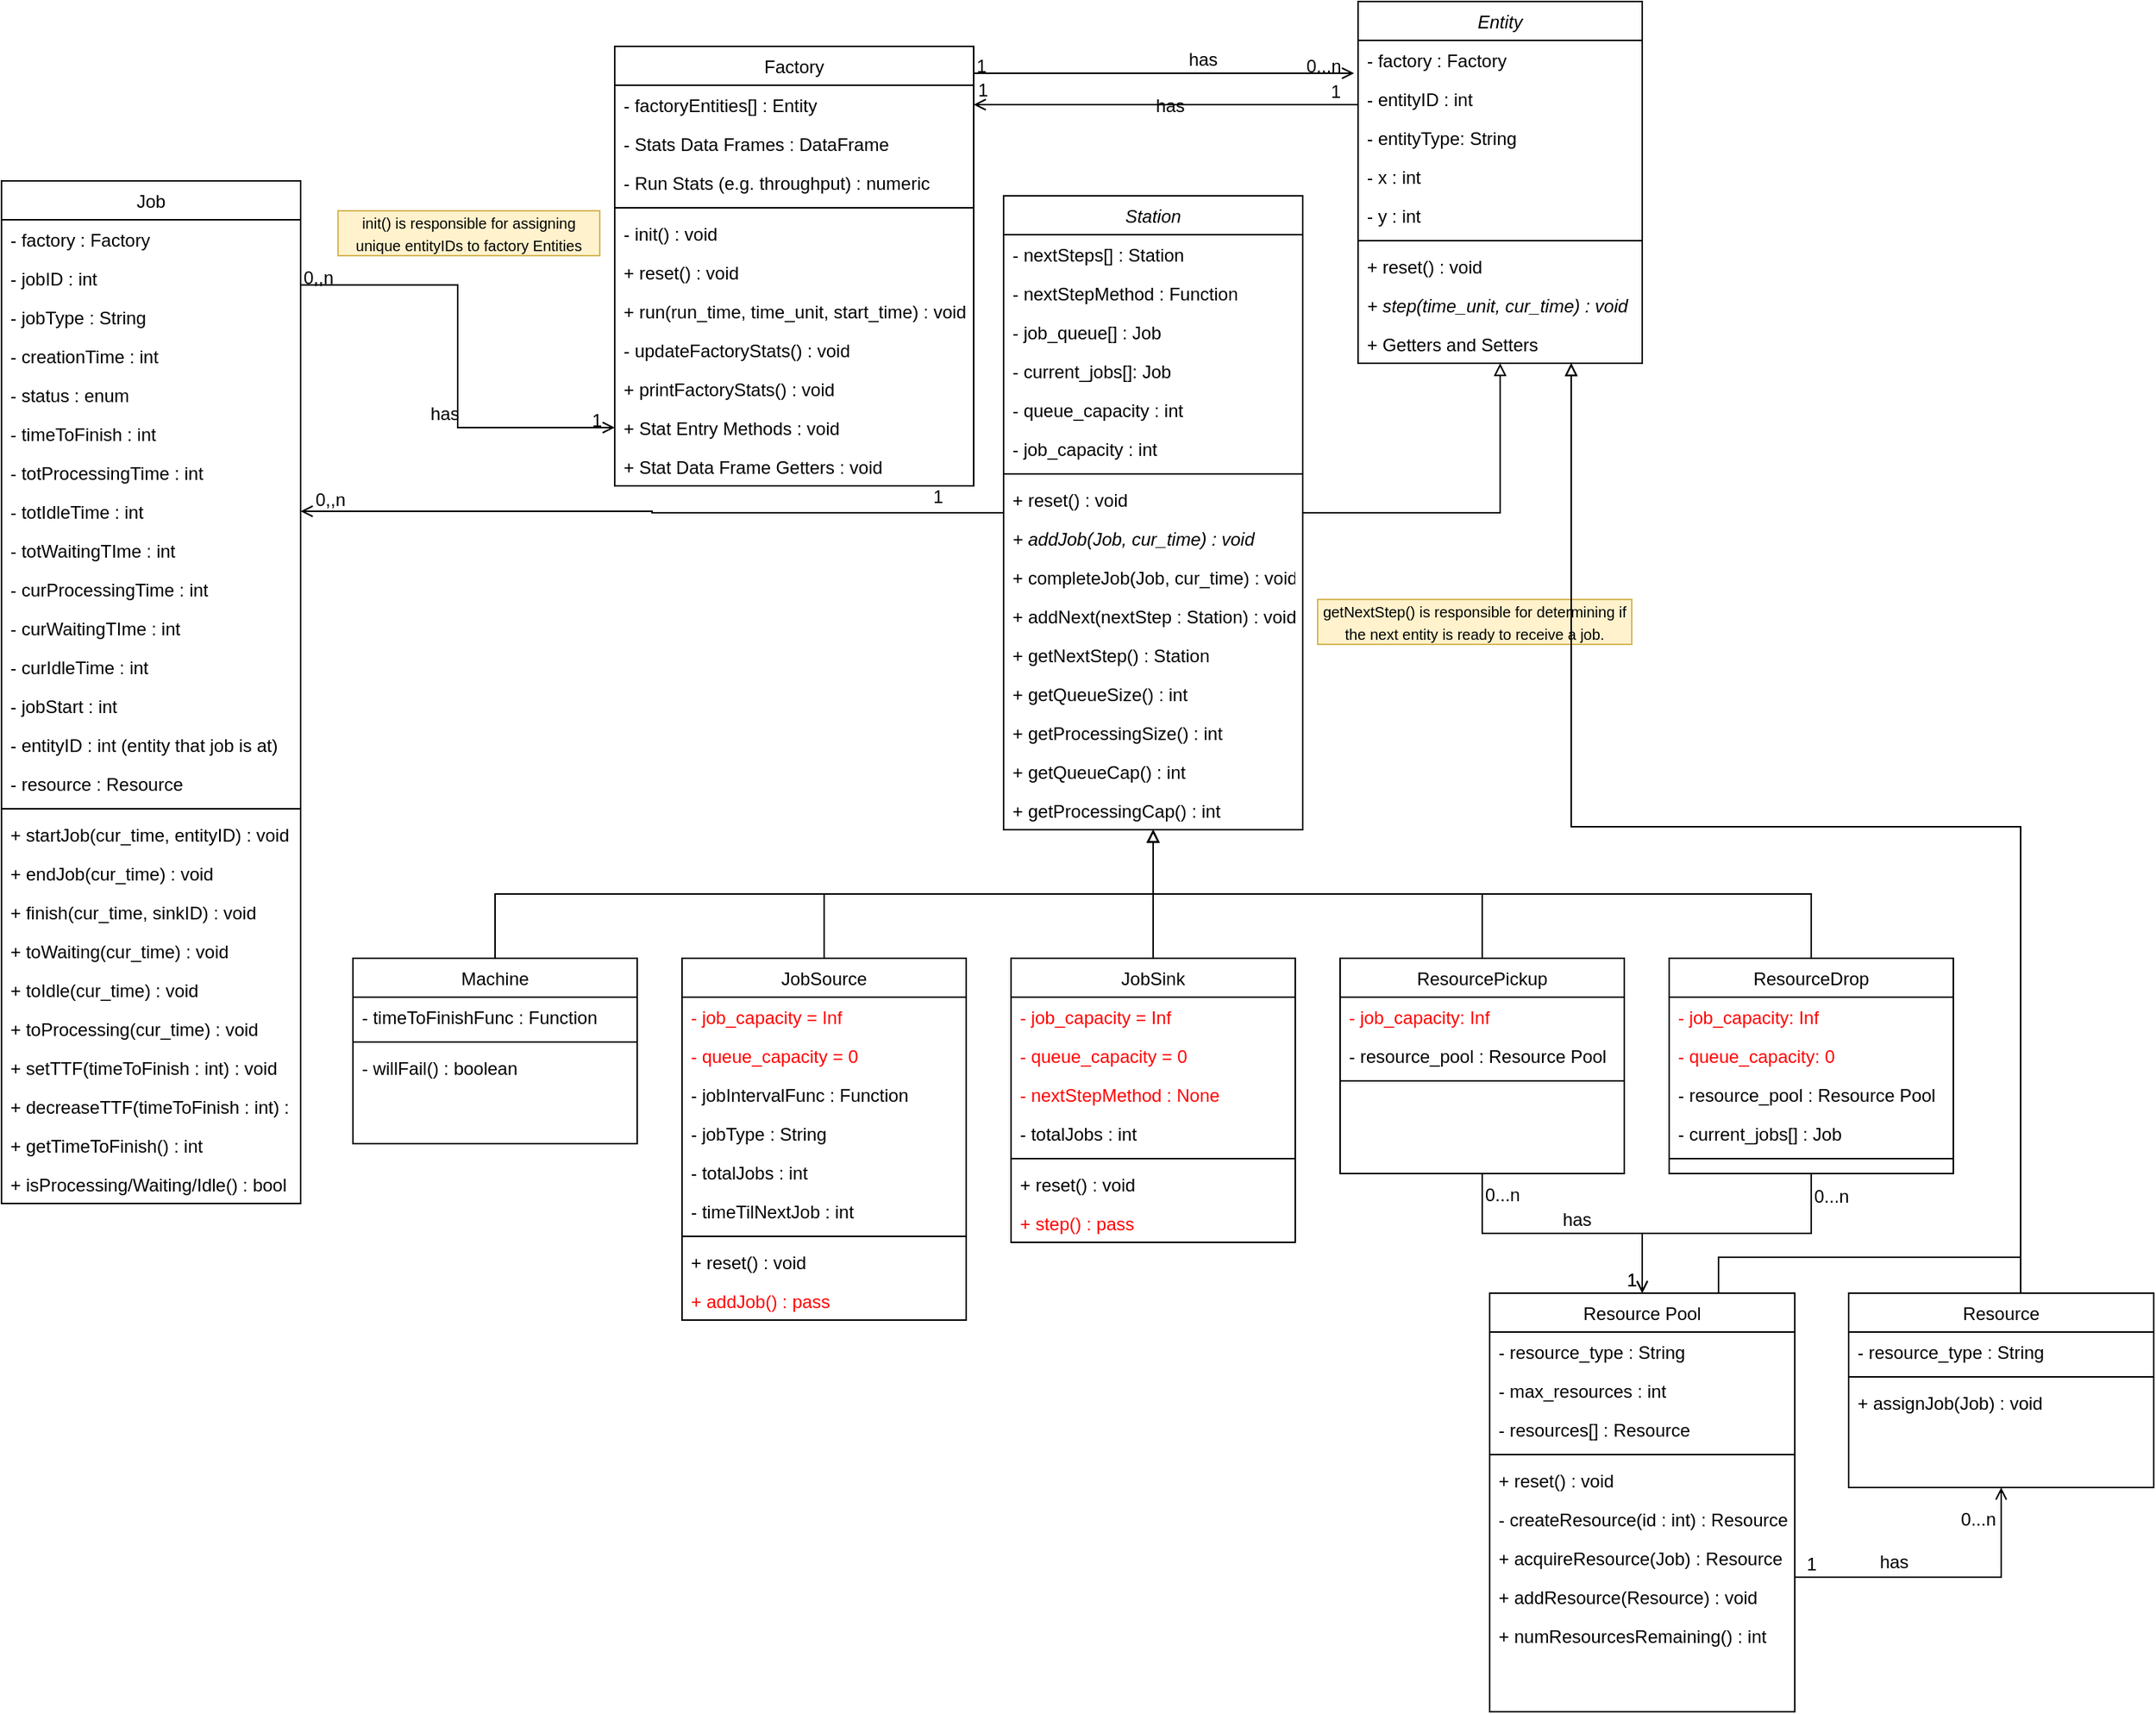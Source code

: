 <mxfile version="17.4.4" type="device"><diagram id="C5RBs43oDa-KdzZeNtuy" name="Page-1"><mxGraphModel dx="1940" dy="565" grid="1" gridSize="10" guides="1" tooltips="1" connect="1" arrows="1" fold="1" page="1" pageScale="1" pageWidth="827" pageHeight="1169" math="0" shadow="0"><root><mxCell id="WIyWlLk6GJQsqaUBKTNV-0"/><mxCell id="WIyWlLk6GJQsqaUBKTNV-1" parent="WIyWlLk6GJQsqaUBKTNV-0"/><mxCell id="4SXxS4mGhbBCJZcZs25o-0" value="Factory" style="swimlane;fontStyle=0;align=center;verticalAlign=top;childLayout=stackLayout;horizontal=1;startSize=26;horizontalStack=0;resizeParent=1;resizeLast=0;collapsible=1;marginBottom=0;rounded=0;shadow=0;strokeWidth=1;" parent="WIyWlLk6GJQsqaUBKTNV-1" vertex="1"><mxGeometry x="140" y="660" width="240" height="294" as="geometry"><mxRectangle x="230" y="140" width="160" height="26" as="alternateBounds"/></mxGeometry></mxCell><mxCell id="4SXxS4mGhbBCJZcZs25o-1" value="- factoryEntities[] : Entity" style="text;align=left;verticalAlign=top;spacingLeft=4;spacingRight=4;overflow=hidden;rotatable=0;points=[[0,0.5],[1,0.5]];portConstraint=eastwest;" parent="4SXxS4mGhbBCJZcZs25o-0" vertex="1"><mxGeometry y="26" width="240" height="26" as="geometry"/></mxCell><mxCell id="4SXxS4mGhbBCJZcZs25o-2" value="- Stats Data Frames : DataFrame" style="text;align=left;verticalAlign=top;spacingLeft=4;spacingRight=4;overflow=hidden;rotatable=0;points=[[0,0.5],[1,0.5]];portConstraint=eastwest;rounded=0;shadow=0;html=0;" parent="4SXxS4mGhbBCJZcZs25o-0" vertex="1"><mxGeometry y="52" width="240" height="26" as="geometry"/></mxCell><mxCell id="J-E7v8d2ZPOGHuLU6WcA-1" value="- Run Stats (e.g. throughput) : numeric" style="text;align=left;verticalAlign=top;spacingLeft=4;spacingRight=4;overflow=hidden;rotatable=0;points=[[0,0.5],[1,0.5]];portConstraint=eastwest;rounded=0;shadow=0;html=0;" vertex="1" parent="4SXxS4mGhbBCJZcZs25o-0"><mxGeometry y="78" width="240" height="26" as="geometry"/></mxCell><mxCell id="4SXxS4mGhbBCJZcZs25o-4" value="" style="line;html=1;strokeWidth=1;align=left;verticalAlign=middle;spacingTop=-1;spacingLeft=3;spacingRight=3;rotatable=0;labelPosition=right;points=[];portConstraint=eastwest;" parent="4SXxS4mGhbBCJZcZs25o-0" vertex="1"><mxGeometry y="104" width="240" height="8" as="geometry"/></mxCell><mxCell id="4SXxS4mGhbBCJZcZs25o-5" value="- init() : void" style="text;align=left;verticalAlign=top;spacingLeft=4;spacingRight=4;overflow=hidden;rotatable=0;points=[[0,0.5],[1,0.5]];portConstraint=eastwest;" parent="4SXxS4mGhbBCJZcZs25o-0" vertex="1"><mxGeometry y="112" width="240" height="26" as="geometry"/></mxCell><mxCell id="J-E7v8d2ZPOGHuLU6WcA-0" value="+ reset() : void" style="text;align=left;verticalAlign=top;spacingLeft=4;spacingRight=4;overflow=hidden;rotatable=0;points=[[0,0.5],[1,0.5]];portConstraint=eastwest;" vertex="1" parent="4SXxS4mGhbBCJZcZs25o-0"><mxGeometry y="138" width="240" height="26" as="geometry"/></mxCell><mxCell id="4SXxS4mGhbBCJZcZs25o-6" value="+ run(run_time, time_unit, start_time) : void" style="text;align=left;verticalAlign=top;spacingLeft=4;spacingRight=4;overflow=hidden;rotatable=0;points=[[0,0.5],[1,0.5]];portConstraint=eastwest;" parent="4SXxS4mGhbBCJZcZs25o-0" vertex="1"><mxGeometry y="164" width="240" height="26" as="geometry"/></mxCell><mxCell id="J-E7v8d2ZPOGHuLU6WcA-2" value="- updateFactoryStats() : void" style="text;align=left;verticalAlign=top;spacingLeft=4;spacingRight=4;overflow=hidden;rotatable=0;points=[[0,0.5],[1,0.5]];portConstraint=eastwest;" vertex="1" parent="4SXxS4mGhbBCJZcZs25o-0"><mxGeometry y="190" width="240" height="26" as="geometry"/></mxCell><mxCell id="J-E7v8d2ZPOGHuLU6WcA-3" value="+ printFactoryStats() : void" style="text;align=left;verticalAlign=top;spacingLeft=4;spacingRight=4;overflow=hidden;rotatable=0;points=[[0,0.5],[1,0.5]];portConstraint=eastwest;" vertex="1" parent="4SXxS4mGhbBCJZcZs25o-0"><mxGeometry y="216" width="240" height="26" as="geometry"/></mxCell><mxCell id="4SXxS4mGhbBCJZcZs25o-7" value="+ Stat Entry Methods : void" style="text;align=left;verticalAlign=top;spacingLeft=4;spacingRight=4;overflow=hidden;rotatable=0;points=[[0,0.5],[1,0.5]];portConstraint=eastwest;" parent="4SXxS4mGhbBCJZcZs25o-0" vertex="1"><mxGeometry y="242" width="240" height="26" as="geometry"/></mxCell><mxCell id="J-E7v8d2ZPOGHuLU6WcA-4" value="+ Stat Data Frame Getters : void" style="text;align=left;verticalAlign=top;spacingLeft=4;spacingRight=4;overflow=hidden;rotatable=0;points=[[0,0.5],[1,0.5]];portConstraint=eastwest;" vertex="1" parent="4SXxS4mGhbBCJZcZs25o-0"><mxGeometry y="268" width="240" height="26" as="geometry"/></mxCell><mxCell id="4SXxS4mGhbBCJZcZs25o-8" value="" style="endArrow=open;shadow=0;strokeWidth=1;rounded=0;endFill=1;edgeStyle=elbowEdgeStyle;elbow=vertical;entryX=-0.014;entryY=0.846;entryDx=0;entryDy=0;entryPerimeter=0;" parent="WIyWlLk6GJQsqaUBKTNV-1" target="4SXxS4mGhbBCJZcZs25o-13" edge="1"><mxGeometry x="0.5" y="41" relative="1" as="geometry"><mxPoint x="380" y="678" as="sourcePoint"/><mxPoint x="497" y="680" as="targetPoint"/><mxPoint x="-40" y="32" as="offset"/></mxGeometry></mxCell><mxCell id="4SXxS4mGhbBCJZcZs25o-9" value="1" style="resizable=0;align=left;verticalAlign=bottom;labelBackgroundColor=none;fontSize=12;" parent="4SXxS4mGhbBCJZcZs25o-8" connectable="0" vertex="1"><mxGeometry x="-1" relative="1" as="geometry"><mxPoint y="4" as="offset"/></mxGeometry></mxCell><mxCell id="4SXxS4mGhbBCJZcZs25o-10" value="0...n" style="resizable=0;align=right;verticalAlign=bottom;labelBackgroundColor=none;fontSize=12;" parent="4SXxS4mGhbBCJZcZs25o-8" connectable="0" vertex="1"><mxGeometry x="1" relative="1" as="geometry"><mxPoint x="-7" y="4" as="offset"/></mxGeometry></mxCell><mxCell id="4SXxS4mGhbBCJZcZs25o-11" value="has" style="text;html=1;resizable=0;points=[];;align=center;verticalAlign=middle;labelBackgroundColor=none;rounded=0;shadow=0;strokeWidth=1;fontSize=12;" parent="4SXxS4mGhbBCJZcZs25o-8" vertex="1" connectable="0"><mxGeometry x="0.5" y="49" relative="1" as="geometry"><mxPoint x="-38" y="40" as="offset"/></mxGeometry></mxCell><mxCell id="29fGTIhstFKagrgOFl8M-33" style="edgeStyle=orthogonalEdgeStyle;rounded=0;orthogonalLoop=1;jettySize=auto;html=1;entryX=1;entryY=0.5;entryDx=0;entryDy=0;endArrow=open;endFill=0;" parent="WIyWlLk6GJQsqaUBKTNV-1" source="4SXxS4mGhbBCJZcZs25o-12" target="4SXxS4mGhbBCJZcZs25o-1" edge="1"><mxGeometry relative="1" as="geometry"><Array as="points"><mxPoint x="570" y="699"/><mxPoint x="570" y="699"/></Array></mxGeometry></mxCell><mxCell id="4SXxS4mGhbBCJZcZs25o-12" value="Entity" style="swimlane;fontStyle=2;align=center;verticalAlign=top;childLayout=stackLayout;horizontal=1;startSize=26;horizontalStack=0;resizeParent=1;resizeLast=0;collapsible=1;marginBottom=0;rounded=0;shadow=0;strokeWidth=1;" parent="WIyWlLk6GJQsqaUBKTNV-1" vertex="1"><mxGeometry x="637" y="630" width="190" height="242" as="geometry"><mxRectangle x="550" y="140" width="160" height="26" as="alternateBounds"/></mxGeometry></mxCell><mxCell id="4SXxS4mGhbBCJZcZs25o-13" value="- factory : Factory" style="text;align=left;verticalAlign=top;spacingLeft=4;spacingRight=4;overflow=hidden;rotatable=0;points=[[0,0.5],[1,0.5]];portConstraint=eastwest;" parent="4SXxS4mGhbBCJZcZs25o-12" vertex="1"><mxGeometry y="26" width="190" height="26" as="geometry"/></mxCell><mxCell id="4SXxS4mGhbBCJZcZs25o-14" value="- entityID : int" style="text;align=left;verticalAlign=top;spacingLeft=4;spacingRight=4;overflow=hidden;rotatable=0;points=[[0,0.5],[1,0.5]];portConstraint=eastwest;rounded=0;shadow=0;html=0;" parent="4SXxS4mGhbBCJZcZs25o-12" vertex="1"><mxGeometry y="52" width="190" height="26" as="geometry"/></mxCell><mxCell id="4SXxS4mGhbBCJZcZs25o-15" value="- entityType: String" style="text;align=left;verticalAlign=top;spacingLeft=4;spacingRight=4;overflow=hidden;rotatable=0;points=[[0,0.5],[1,0.5]];portConstraint=eastwest;rounded=0;shadow=0;html=0;" parent="4SXxS4mGhbBCJZcZs25o-12" vertex="1"><mxGeometry y="78" width="190" height="26" as="geometry"/></mxCell><mxCell id="4SXxS4mGhbBCJZcZs25o-16" value="- x : int  " style="text;align=left;verticalAlign=top;spacingLeft=4;spacingRight=4;overflow=hidden;rotatable=0;points=[[0,0.5],[1,0.5]];portConstraint=eastwest;rounded=0;shadow=0;html=0;" parent="4SXxS4mGhbBCJZcZs25o-12" vertex="1"><mxGeometry y="104" width="190" height="26" as="geometry"/></mxCell><mxCell id="4SXxS4mGhbBCJZcZs25o-17" value="- y : int" style="text;align=left;verticalAlign=top;spacingLeft=4;spacingRight=4;overflow=hidden;rotatable=0;points=[[0,0.5],[1,0.5]];portConstraint=eastwest;rounded=0;shadow=0;html=0;" parent="4SXxS4mGhbBCJZcZs25o-12" vertex="1"><mxGeometry y="130" width="190" height="26" as="geometry"/></mxCell><mxCell id="4SXxS4mGhbBCJZcZs25o-18" value="" style="line;html=1;strokeWidth=1;align=left;verticalAlign=middle;spacingTop=-1;spacingLeft=3;spacingRight=3;rotatable=0;labelPosition=right;points=[];portConstraint=eastwest;" parent="4SXxS4mGhbBCJZcZs25o-12" vertex="1"><mxGeometry y="156" width="190" height="8" as="geometry"/></mxCell><mxCell id="J-E7v8d2ZPOGHuLU6WcA-6" value="+ reset() : void" style="text;align=left;verticalAlign=top;spacingLeft=4;spacingRight=4;overflow=hidden;rotatable=0;points=[[0,0.5],[1,0.5]];portConstraint=eastwest;" vertex="1" parent="4SXxS4mGhbBCJZcZs25o-12"><mxGeometry y="164" width="190" height="26" as="geometry"/></mxCell><mxCell id="4SXxS4mGhbBCJZcZs25o-19" value="+ step(time_unit, cur_time) : void" style="text;align=left;verticalAlign=top;spacingLeft=4;spacingRight=4;overflow=hidden;rotatable=0;points=[[0,0.5],[1,0.5]];portConstraint=eastwest;fontStyle=2" parent="4SXxS4mGhbBCJZcZs25o-12" vertex="1"><mxGeometry y="190" width="190" height="26" as="geometry"/></mxCell><mxCell id="4SXxS4mGhbBCJZcZs25o-26" value="+ Getters and Setters" style="text;align=left;verticalAlign=top;spacingLeft=4;spacingRight=4;overflow=hidden;rotatable=0;points=[[0,0.5],[1,0.5]];portConstraint=eastwest;rounded=0;shadow=0;html=0;" parent="4SXxS4mGhbBCJZcZs25o-12" vertex="1"><mxGeometry y="216" width="190" height="26" as="geometry"/></mxCell><mxCell id="29fGTIhstFKagrgOFl8M-39" style="edgeStyle=orthogonalEdgeStyle;rounded=0;orthogonalLoop=1;jettySize=auto;html=1;exitX=0.5;exitY=0;exitDx=0;exitDy=0;entryX=0.5;entryY=1;entryDx=0;entryDy=0;endArrow=block;endFill=0;" parent="WIyWlLk6GJQsqaUBKTNV-1" source="4SXxS4mGhbBCJZcZs25o-27" target="29fGTIhstFKagrgOFl8M-0" edge="1"><mxGeometry relative="1" as="geometry"/></mxCell><mxCell id="4SXxS4mGhbBCJZcZs25o-27" value="Machine" style="swimlane;fontStyle=0;align=center;verticalAlign=top;childLayout=stackLayout;horizontal=1;startSize=26;horizontalStack=0;resizeParent=1;resizeLast=0;collapsible=1;marginBottom=0;rounded=0;shadow=0;strokeWidth=1;" parent="WIyWlLk6GJQsqaUBKTNV-1" vertex="1"><mxGeometry x="-35" y="1270" width="190" height="124" as="geometry"><mxRectangle x="550" y="140" width="160" height="26" as="alternateBounds"/></mxGeometry></mxCell><mxCell id="4SXxS4mGhbBCJZcZs25o-28" value="- timeToFinishFunc : Function" style="text;align=left;verticalAlign=top;spacingLeft=4;spacingRight=4;overflow=hidden;rotatable=0;points=[[0,0.5],[1,0.5]];portConstraint=eastwest;" parent="4SXxS4mGhbBCJZcZs25o-27" vertex="1"><mxGeometry y="26" width="190" height="26" as="geometry"/></mxCell><mxCell id="4SXxS4mGhbBCJZcZs25o-35" value="" style="line;html=1;strokeWidth=1;align=left;verticalAlign=middle;spacingTop=-1;spacingLeft=3;spacingRight=3;rotatable=0;labelPosition=right;points=[];portConstraint=eastwest;" parent="4SXxS4mGhbBCJZcZs25o-27" vertex="1"><mxGeometry y="52" width="190" height="8" as="geometry"/></mxCell><mxCell id="4SXxS4mGhbBCJZcZs25o-38" value="- willFail() : boolean" style="text;align=left;verticalAlign=top;spacingLeft=4;spacingRight=4;overflow=hidden;rotatable=0;points=[[0,0.5],[1,0.5]];portConstraint=eastwest;rounded=0;shadow=0;html=0;" parent="4SXxS4mGhbBCJZcZs25o-27" vertex="1"><mxGeometry y="60" width="190" height="26" as="geometry"/></mxCell><mxCell id="29fGTIhstFKagrgOFl8M-42" style="edgeStyle=orthogonalEdgeStyle;rounded=0;orthogonalLoop=1;jettySize=auto;html=1;exitX=0.5;exitY=0;exitDx=0;exitDy=0;entryX=0.5;entryY=1;entryDx=0;entryDy=0;endArrow=block;endFill=0;" parent="WIyWlLk6GJQsqaUBKTNV-1" source="4SXxS4mGhbBCJZcZs25o-42" target="29fGTIhstFKagrgOFl8M-0" edge="1"><mxGeometry relative="1" as="geometry"/></mxCell><mxCell id="4SXxS4mGhbBCJZcZs25o-42" value="JobSink" style="swimlane;fontStyle=0;align=center;verticalAlign=top;childLayout=stackLayout;horizontal=1;startSize=26;horizontalStack=0;resizeParent=1;resizeLast=0;collapsible=1;marginBottom=0;rounded=0;shadow=0;strokeWidth=1;" parent="WIyWlLk6GJQsqaUBKTNV-1" vertex="1"><mxGeometry x="405" y="1270" width="190" height="190" as="geometry"><mxRectangle x="550" y="140" width="160" height="26" as="alternateBounds"/></mxGeometry></mxCell><mxCell id="4SXxS4mGhbBCJZcZs25o-43" value="- job_capacity = Inf" style="text;align=left;verticalAlign=top;spacingLeft=4;spacingRight=4;overflow=hidden;rotatable=0;points=[[0,0.5],[1,0.5]];portConstraint=eastwest;fontColor=#FF0000;" parent="4SXxS4mGhbBCJZcZs25o-42" vertex="1"><mxGeometry y="26" width="190" height="26" as="geometry"/></mxCell><mxCell id="29fGTIhstFKagrgOFl8M-16" value="- queue_capacity = 0" style="text;align=left;verticalAlign=top;spacingLeft=4;spacingRight=4;overflow=hidden;rotatable=0;points=[[0,0.5],[1,0.5]];portConstraint=eastwest;fontColor=#FF0000;" parent="4SXxS4mGhbBCJZcZs25o-42" vertex="1"><mxGeometry y="52" width="190" height="26" as="geometry"/></mxCell><mxCell id="4SXxS4mGhbBCJZcZs25o-44" value="- nextStepMethod : None" style="text;align=left;verticalAlign=top;spacingLeft=4;spacingRight=4;overflow=hidden;rotatable=0;points=[[0,0.5],[1,0.5]];portConstraint=eastwest;rounded=0;shadow=0;html=0;fontColor=#FF0000;" parent="4SXxS4mGhbBCJZcZs25o-42" vertex="1"><mxGeometry y="78" width="190" height="26" as="geometry"/></mxCell><mxCell id="4SXxS4mGhbBCJZcZs25o-45" value="- totalJobs : int" style="text;align=left;verticalAlign=top;spacingLeft=4;spacingRight=4;overflow=hidden;rotatable=0;points=[[0,0.5],[1,0.5]];portConstraint=eastwest;rounded=0;shadow=0;html=0;" parent="4SXxS4mGhbBCJZcZs25o-42" vertex="1"><mxGeometry y="104" width="190" height="26" as="geometry"/></mxCell><mxCell id="4SXxS4mGhbBCJZcZs25o-48" value="" style="line;html=1;strokeWidth=1;align=left;verticalAlign=middle;spacingTop=-1;spacingLeft=3;spacingRight=3;rotatable=0;labelPosition=right;points=[];portConstraint=eastwest;" parent="4SXxS4mGhbBCJZcZs25o-42" vertex="1"><mxGeometry y="130" width="190" height="8" as="geometry"/></mxCell><mxCell id="J-E7v8d2ZPOGHuLU6WcA-8" value="+ reset() : void" style="text;align=left;verticalAlign=top;spacingLeft=4;spacingRight=4;overflow=hidden;rotatable=0;points=[[0,0.5],[1,0.5]];portConstraint=eastwest;" vertex="1" parent="4SXxS4mGhbBCJZcZs25o-42"><mxGeometry y="138" width="190" height="26" as="geometry"/></mxCell><mxCell id="29fGTIhstFKagrgOFl8M-20" value="+ step() : pass" style="text;align=left;verticalAlign=top;spacingLeft=4;spacingRight=4;overflow=hidden;rotatable=0;points=[[0,0.5],[1,0.5]];portConstraint=eastwest;fontColor=#FF0000;" parent="4SXxS4mGhbBCJZcZs25o-42" vertex="1"><mxGeometry y="164" width="190" height="26" as="geometry"/></mxCell><mxCell id="29fGTIhstFKagrgOFl8M-40" style="edgeStyle=orthogonalEdgeStyle;rounded=0;orthogonalLoop=1;jettySize=auto;html=1;exitX=0.5;exitY=0;exitDx=0;exitDy=0;entryX=0.5;entryY=1;entryDx=0;entryDy=0;endArrow=block;endFill=0;" parent="WIyWlLk6GJQsqaUBKTNV-1" source="4SXxS4mGhbBCJZcZs25o-59" target="29fGTIhstFKagrgOFl8M-0" edge="1"><mxGeometry relative="1" as="geometry"/></mxCell><mxCell id="4SXxS4mGhbBCJZcZs25o-59" value="JobSource" style="swimlane;fontStyle=0;align=center;verticalAlign=top;childLayout=stackLayout;horizontal=1;startSize=26;horizontalStack=0;resizeParent=1;resizeLast=0;collapsible=1;marginBottom=0;rounded=0;shadow=0;strokeWidth=1;" parent="WIyWlLk6GJQsqaUBKTNV-1" vertex="1"><mxGeometry x="185" y="1270" width="190" height="242" as="geometry"><mxRectangle x="550" y="140" width="160" height="26" as="alternateBounds"/></mxGeometry></mxCell><mxCell id="29fGTIhstFKagrgOFl8M-17" value="- job_capacity = Inf" style="text;align=left;verticalAlign=top;spacingLeft=4;spacingRight=4;overflow=hidden;rotatable=0;points=[[0,0.5],[1,0.5]];portConstraint=eastwest;fontColor=#FF0000;" parent="4SXxS4mGhbBCJZcZs25o-59" vertex="1"><mxGeometry y="26" width="190" height="26" as="geometry"/></mxCell><mxCell id="29fGTIhstFKagrgOFl8M-18" value="- queue_capacity = 0" style="text;align=left;verticalAlign=top;spacingLeft=4;spacingRight=4;overflow=hidden;rotatable=0;points=[[0,0.5],[1,0.5]];portConstraint=eastwest;fontColor=#FF0000;" parent="4SXxS4mGhbBCJZcZs25o-59" vertex="1"><mxGeometry y="52" width="190" height="26" as="geometry"/></mxCell><mxCell id="4SXxS4mGhbBCJZcZs25o-62" value="- jobIntervalFunc : Function" style="text;align=left;verticalAlign=top;spacingLeft=4;spacingRight=4;overflow=hidden;rotatable=0;points=[[0,0.5],[1,0.5]];portConstraint=eastwest;rounded=0;shadow=0;html=0;" parent="4SXxS4mGhbBCJZcZs25o-59" vertex="1"><mxGeometry y="78" width="190" height="26" as="geometry"/></mxCell><mxCell id="4SXxS4mGhbBCJZcZs25o-63" value="- jobType : String" style="text;align=left;verticalAlign=top;spacingLeft=4;spacingRight=4;overflow=hidden;rotatable=0;points=[[0,0.5],[1,0.5]];portConstraint=eastwest;rounded=0;shadow=0;html=0;" parent="4SXxS4mGhbBCJZcZs25o-59" vertex="1"><mxGeometry y="104" width="190" height="26" as="geometry"/></mxCell><mxCell id="4SXxS4mGhbBCJZcZs25o-64" value="- totalJobs : int" style="text;align=left;verticalAlign=top;spacingLeft=4;spacingRight=4;overflow=hidden;rotatable=0;points=[[0,0.5],[1,0.5]];portConstraint=eastwest;rounded=0;shadow=0;html=0;" parent="4SXxS4mGhbBCJZcZs25o-59" vertex="1"><mxGeometry y="130" width="190" height="26" as="geometry"/></mxCell><mxCell id="4SXxS4mGhbBCJZcZs25o-68" value="- timeTilNextJob : int" style="text;align=left;verticalAlign=top;spacingLeft=4;spacingRight=4;overflow=hidden;rotatable=0;points=[[0,0.5],[1,0.5]];portConstraint=eastwest;rounded=0;shadow=0;html=0;" parent="4SXxS4mGhbBCJZcZs25o-59" vertex="1"><mxGeometry y="156" width="190" height="26" as="geometry"/></mxCell><mxCell id="4SXxS4mGhbBCJZcZs25o-65" value="" style="line;html=1;strokeWidth=1;align=left;verticalAlign=middle;spacingTop=-1;spacingLeft=3;spacingRight=3;rotatable=0;labelPosition=right;points=[];portConstraint=eastwest;" parent="4SXxS4mGhbBCJZcZs25o-59" vertex="1"><mxGeometry y="182" width="190" height="8" as="geometry"/></mxCell><mxCell id="J-E7v8d2ZPOGHuLU6WcA-7" value="+ reset() : void" style="text;align=left;verticalAlign=top;spacingLeft=4;spacingRight=4;overflow=hidden;rotatable=0;points=[[0,0.5],[1,0.5]];portConstraint=eastwest;" vertex="1" parent="4SXxS4mGhbBCJZcZs25o-59"><mxGeometry y="190" width="190" height="26" as="geometry"/></mxCell><mxCell id="29fGTIhstFKagrgOFl8M-19" value="+ addJob() : pass" style="text;align=left;verticalAlign=top;spacingLeft=4;spacingRight=4;overflow=hidden;rotatable=0;points=[[0,0.5],[1,0.5]];portConstraint=eastwest;fontColor=#FF0000;" parent="4SXxS4mGhbBCJZcZs25o-59" vertex="1"><mxGeometry y="216" width="190" height="26" as="geometry"/></mxCell><mxCell id="29fGTIhstFKagrgOFl8M-43" style="edgeStyle=orthogonalEdgeStyle;rounded=0;orthogonalLoop=1;jettySize=auto;html=1;exitX=0.5;exitY=0;exitDx=0;exitDy=0;entryX=0.5;entryY=1;entryDx=0;entryDy=0;endArrow=block;endFill=0;" parent="WIyWlLk6GJQsqaUBKTNV-1" source="4SXxS4mGhbBCJZcZs25o-74" target="29fGTIhstFKagrgOFl8M-0" edge="1"><mxGeometry relative="1" as="geometry"/></mxCell><mxCell id="4SXxS4mGhbBCJZcZs25o-74" value="ResourcePickup" style="swimlane;fontStyle=0;align=center;verticalAlign=top;childLayout=stackLayout;horizontal=1;startSize=26;horizontalStack=0;resizeParent=1;resizeLast=0;collapsible=1;marginBottom=0;rounded=0;shadow=0;strokeWidth=1;" parent="WIyWlLk6GJQsqaUBKTNV-1" vertex="1"><mxGeometry x="625" y="1270" width="190" height="144" as="geometry"><mxRectangle x="550" y="140" width="160" height="26" as="alternateBounds"/></mxGeometry></mxCell><mxCell id="4SXxS4mGhbBCJZcZs25o-76" value="- job_capacity: Inf" style="text;align=left;verticalAlign=top;spacingLeft=4;spacingRight=4;overflow=hidden;rotatable=0;points=[[0,0.5],[1,0.5]];portConstraint=eastwest;rounded=0;shadow=0;html=0;fontColor=#FF0000;" parent="4SXxS4mGhbBCJZcZs25o-74" vertex="1"><mxGeometry y="26" width="190" height="26" as="geometry"/></mxCell><mxCell id="4SXxS4mGhbBCJZcZs25o-75" value="- resource_pool : Resource Pool" style="text;align=left;verticalAlign=top;spacingLeft=4;spacingRight=4;overflow=hidden;rotatable=0;points=[[0,0.5],[1,0.5]];portConstraint=eastwest;rounded=0;shadow=0;html=0;" parent="4SXxS4mGhbBCJZcZs25o-74" vertex="1"><mxGeometry y="52" width="190" height="26" as="geometry"/></mxCell><mxCell id="4SXxS4mGhbBCJZcZs25o-80" value="" style="line;html=1;strokeWidth=1;align=left;verticalAlign=middle;spacingTop=-1;spacingLeft=3;spacingRight=3;rotatable=0;labelPosition=right;points=[];portConstraint=eastwest;" parent="4SXxS4mGhbBCJZcZs25o-74" vertex="1"><mxGeometry y="78" width="190" height="8" as="geometry"/></mxCell><mxCell id="4SXxS4mGhbBCJZcZs25o-85" value="&lt;font style=&quot;font-size: 10px&quot;&gt;getNextStep() is responsible for determining if the next entity is ready to receive a job.&lt;/font&gt;" style="rounded=0;whiteSpace=wrap;html=1;fillColor=#fff2cc;strokeColor=#d6b656;" parent="WIyWlLk6GJQsqaUBKTNV-1" vertex="1"><mxGeometry x="610" y="1030" width="210" height="30" as="geometry"/></mxCell><mxCell id="29fGTIhstFKagrgOFl8M-44" style="edgeStyle=orthogonalEdgeStyle;rounded=0;orthogonalLoop=1;jettySize=auto;html=1;exitX=0.5;exitY=0;exitDx=0;exitDy=0;entryX=0.5;entryY=1;entryDx=0;entryDy=0;endArrow=block;endFill=0;" parent="WIyWlLk6GJQsqaUBKTNV-1" source="4SXxS4mGhbBCJZcZs25o-90" target="29fGTIhstFKagrgOFl8M-0" edge="1"><mxGeometry relative="1" as="geometry"/></mxCell><mxCell id="4SXxS4mGhbBCJZcZs25o-90" value="ResourceDrop" style="swimlane;fontStyle=0;align=center;verticalAlign=top;childLayout=stackLayout;horizontal=1;startSize=26;horizontalStack=0;resizeParent=1;resizeLast=0;collapsible=1;marginBottom=0;rounded=0;shadow=0;strokeWidth=1;" parent="WIyWlLk6GJQsqaUBKTNV-1" vertex="1"><mxGeometry x="845" y="1270" width="190" height="144" as="geometry"><mxRectangle x="550" y="140" width="160" height="26" as="alternateBounds"/></mxGeometry></mxCell><mxCell id="29fGTIhstFKagrgOFl8M-23" value="- job_capacity: Inf" style="text;align=left;verticalAlign=top;spacingLeft=4;spacingRight=4;overflow=hidden;rotatable=0;points=[[0,0.5],[1,0.5]];portConstraint=eastwest;rounded=0;shadow=0;html=0;fontColor=#FF0000;" parent="4SXxS4mGhbBCJZcZs25o-90" vertex="1"><mxGeometry y="26" width="190" height="26" as="geometry"/></mxCell><mxCell id="29fGTIhstFKagrgOFl8M-24" value="- queue_capacity: 0" style="text;align=left;verticalAlign=top;spacingLeft=4;spacingRight=4;overflow=hidden;rotatable=0;points=[[0,0.5],[1,0.5]];portConstraint=eastwest;rounded=0;shadow=0;html=0;fontColor=#FF0000;" parent="4SXxS4mGhbBCJZcZs25o-90" vertex="1"><mxGeometry y="52" width="190" height="26" as="geometry"/></mxCell><mxCell id="4SXxS4mGhbBCJZcZs25o-93" value="- resource_pool : Resource Pool" style="text;align=left;verticalAlign=top;spacingLeft=4;spacingRight=4;overflow=hidden;rotatable=0;points=[[0,0.5],[1,0.5]];portConstraint=eastwest;rounded=0;shadow=0;html=0;" parent="4SXxS4mGhbBCJZcZs25o-90" vertex="1"><mxGeometry y="78" width="190" height="26" as="geometry"/></mxCell><mxCell id="4SXxS4mGhbBCJZcZs25o-94" value="- current_jobs[] : Job" style="text;align=left;verticalAlign=top;spacingLeft=4;spacingRight=4;overflow=hidden;rotatable=0;points=[[0,0.5],[1,0.5]];portConstraint=eastwest;rounded=0;shadow=0;html=0;" parent="4SXxS4mGhbBCJZcZs25o-90" vertex="1"><mxGeometry y="104" width="190" height="26" as="geometry"/></mxCell><mxCell id="4SXxS4mGhbBCJZcZs25o-95" value="" style="line;html=1;strokeWidth=1;align=left;verticalAlign=middle;spacingTop=-1;spacingLeft=3;spacingRight=3;rotatable=0;labelPosition=right;points=[];portConstraint=eastwest;" parent="4SXxS4mGhbBCJZcZs25o-90" vertex="1"><mxGeometry y="130" width="190" height="8" as="geometry"/></mxCell><mxCell id="29fGTIhstFKagrgOFl8M-45" style="edgeStyle=orthogonalEdgeStyle;rounded=0;orthogonalLoop=1;jettySize=auto;html=1;exitX=0.75;exitY=0;exitDx=0;exitDy=0;entryX=0.75;entryY=1;entryDx=0;entryDy=0;endArrow=block;endFill=0;" parent="WIyWlLk6GJQsqaUBKTNV-1" source="4SXxS4mGhbBCJZcZs25o-103" target="4SXxS4mGhbBCJZcZs25o-12" edge="1"><mxGeometry relative="1" as="geometry"><Array as="points"><mxPoint x="878" y="1470"/><mxPoint x="1080" y="1470"/><mxPoint x="1080" y="1182"/><mxPoint x="780" y="1182"/></Array></mxGeometry></mxCell><mxCell id="4SXxS4mGhbBCJZcZs25o-103" value="Resource Pool" style="swimlane;fontStyle=0;align=center;verticalAlign=top;childLayout=stackLayout;horizontal=1;startSize=26;horizontalStack=0;resizeParent=1;resizeLast=0;collapsible=1;marginBottom=0;rounded=0;shadow=0;strokeWidth=1;" parent="WIyWlLk6GJQsqaUBKTNV-1" vertex="1"><mxGeometry x="725" y="1494" width="204" height="280" as="geometry"><mxRectangle x="550" y="140" width="160" height="26" as="alternateBounds"/></mxGeometry></mxCell><mxCell id="4SXxS4mGhbBCJZcZs25o-105" value="- resource_type : String" style="text;align=left;verticalAlign=top;spacingLeft=4;spacingRight=4;overflow=hidden;rotatable=0;points=[[0,0.5],[1,0.5]];portConstraint=eastwest;rounded=0;shadow=0;html=0;" parent="4SXxS4mGhbBCJZcZs25o-103" vertex="1"><mxGeometry y="26" width="204" height="26" as="geometry"/></mxCell><mxCell id="4SXxS4mGhbBCJZcZs25o-124" value="- max_resources : int" style="text;align=left;verticalAlign=top;spacingLeft=4;spacingRight=4;overflow=hidden;rotatable=0;points=[[0,0.5],[1,0.5]];portConstraint=eastwest;rounded=0;shadow=0;html=0;" parent="4SXxS4mGhbBCJZcZs25o-103" vertex="1"><mxGeometry y="52" width="204" height="26" as="geometry"/></mxCell><mxCell id="4SXxS4mGhbBCJZcZs25o-125" value="- resources[] : Resource" style="text;align=left;verticalAlign=top;spacingLeft=4;spacingRight=4;overflow=hidden;rotatable=0;points=[[0,0.5],[1,0.5]];portConstraint=eastwest;rounded=0;shadow=0;html=0;" parent="4SXxS4mGhbBCJZcZs25o-103" vertex="1"><mxGeometry y="78" width="204" height="26" as="geometry"/></mxCell><mxCell id="4SXxS4mGhbBCJZcZs25o-106" value="" style="line;html=1;strokeWidth=1;align=left;verticalAlign=middle;spacingTop=-1;spacingLeft=3;spacingRight=3;rotatable=0;labelPosition=right;points=[];portConstraint=eastwest;" parent="4SXxS4mGhbBCJZcZs25o-103" vertex="1"><mxGeometry y="104" width="204" height="8" as="geometry"/></mxCell><mxCell id="J-E7v8d2ZPOGHuLU6WcA-9" value="+ reset() : void" style="text;align=left;verticalAlign=top;spacingLeft=4;spacingRight=4;overflow=hidden;rotatable=0;points=[[0,0.5],[1,0.5]];portConstraint=eastwest;" vertex="1" parent="4SXxS4mGhbBCJZcZs25o-103"><mxGeometry y="112" width="204" height="26" as="geometry"/></mxCell><mxCell id="4SXxS4mGhbBCJZcZs25o-107" value="- createResource(id : int) : Resource" style="text;align=left;verticalAlign=top;spacingLeft=4;spacingRight=4;overflow=hidden;rotatable=0;points=[[0,0.5],[1,0.5]];portConstraint=eastwest;rounded=0;shadow=0;html=0;" parent="4SXxS4mGhbBCJZcZs25o-103" vertex="1"><mxGeometry y="138" width="204" height="26" as="geometry"/></mxCell><mxCell id="4SXxS4mGhbBCJZcZs25o-126" value="+ acquireResource(Job) : Resource" style="text;align=left;verticalAlign=top;spacingLeft=4;spacingRight=4;overflow=hidden;rotatable=0;points=[[0,0.5],[1,0.5]];portConstraint=eastwest;rounded=0;shadow=0;html=0;" parent="4SXxS4mGhbBCJZcZs25o-103" vertex="1"><mxGeometry y="164" width="204" height="26" as="geometry"/></mxCell><mxCell id="4SXxS4mGhbBCJZcZs25o-127" value="+ addResource(Resource) : void" style="text;align=left;verticalAlign=top;spacingLeft=4;spacingRight=4;overflow=hidden;rotatable=0;points=[[0,0.5],[1,0.5]];portConstraint=eastwest;rounded=0;shadow=0;html=0;" parent="4SXxS4mGhbBCJZcZs25o-103" vertex="1"><mxGeometry y="190" width="204" height="26" as="geometry"/></mxCell><mxCell id="4SXxS4mGhbBCJZcZs25o-108" value="+ numResourcesRemaining() : int" style="text;align=left;verticalAlign=top;spacingLeft=4;spacingRight=4;overflow=hidden;rotatable=0;points=[[0,0.5],[1,0.5]];portConstraint=eastwest;rounded=0;shadow=0;html=0;" parent="4SXxS4mGhbBCJZcZs25o-103" vertex="1"><mxGeometry y="216" width="204" height="26" as="geometry"/></mxCell><mxCell id="4SXxS4mGhbBCJZcZs25o-113" value="" style="endArrow=open;shadow=0;strokeWidth=1;rounded=0;endFill=1;edgeStyle=elbowEdgeStyle;elbow=vertical;exitX=0.5;exitY=1;exitDx=0;exitDy=0;entryX=0.5;entryY=0;entryDx=0;entryDy=0;" parent="WIyWlLk6GJQsqaUBKTNV-1" source="4SXxS4mGhbBCJZcZs25o-74" target="4SXxS4mGhbBCJZcZs25o-103" edge="1"><mxGeometry x="0.5" y="41" relative="1" as="geometry"><mxPoint x="715.06" y="1513.092" as="sourcePoint"/><mxPoint x="845" y="1220" as="targetPoint"/><mxPoint x="-40" y="32" as="offset"/></mxGeometry></mxCell><mxCell id="4SXxS4mGhbBCJZcZs25o-114" value="0...n" style="resizable=0;align=left;verticalAlign=bottom;labelBackgroundColor=none;fontSize=12;direction=south;" parent="4SXxS4mGhbBCJZcZs25o-113" connectable="0" vertex="1"><mxGeometry x="-1" relative="1" as="geometry"><mxPoint y="23" as="offset"/></mxGeometry></mxCell><mxCell id="4SXxS4mGhbBCJZcZs25o-115" value="1" style="resizable=0;align=right;verticalAlign=bottom;labelBackgroundColor=none;fontSize=12;" parent="4SXxS4mGhbBCJZcZs25o-113" connectable="0" vertex="1"><mxGeometry x="1" relative="1" as="geometry"><mxPoint x="-2" as="offset"/></mxGeometry></mxCell><mxCell id="4SXxS4mGhbBCJZcZs25o-116" value="has" style="text;html=1;resizable=0;points=[];;align=center;verticalAlign=middle;labelBackgroundColor=none;rounded=0;shadow=0;strokeWidth=1;fontSize=12;" parent="4SXxS4mGhbBCJZcZs25o-113" vertex="1" connectable="0"><mxGeometry x="0.5" y="49" relative="1" as="geometry"><mxPoint x="-38" y="40" as="offset"/></mxGeometry></mxCell><mxCell id="4SXxS4mGhbBCJZcZs25o-120" value="" style="endArrow=open;shadow=0;strokeWidth=1;rounded=0;endFill=1;edgeStyle=elbowEdgeStyle;elbow=vertical;exitX=0.5;exitY=1;exitDx=0;exitDy=0;entryX=0.5;entryY=0;entryDx=0;entryDy=0;" parent="WIyWlLk6GJQsqaUBKTNV-1" source="4SXxS4mGhbBCJZcZs25o-90" target="4SXxS4mGhbBCJZcZs25o-103" edge="1"><mxGeometry x="0.5" y="41" relative="1" as="geometry"><mxPoint x="845" y="1280" as="sourcePoint"/><mxPoint x="895" y="1220" as="targetPoint"/><mxPoint x="-40" y="32" as="offset"/></mxGeometry></mxCell><mxCell id="4SXxS4mGhbBCJZcZs25o-121" value="0...n" style="resizable=0;align=left;verticalAlign=bottom;labelBackgroundColor=none;fontSize=12;" parent="4SXxS4mGhbBCJZcZs25o-120" connectable="0" vertex="1"><mxGeometry x="-1" relative="1" as="geometry"><mxPoint y="24" as="offset"/></mxGeometry></mxCell><mxCell id="4SXxS4mGhbBCJZcZs25o-122" value="1" style="resizable=0;align=right;verticalAlign=bottom;labelBackgroundColor=none;fontSize=12;" parent="4SXxS4mGhbBCJZcZs25o-120" connectable="0" vertex="1"><mxGeometry x="1" relative="1" as="geometry"><mxPoint x="-2" as="offset"/></mxGeometry></mxCell><mxCell id="29fGTIhstFKagrgOFl8M-47" style="edgeStyle=orthogonalEdgeStyle;rounded=0;orthogonalLoop=1;jettySize=auto;html=1;exitX=0.5;exitY=0;exitDx=0;exitDy=0;entryX=0.75;entryY=1;entryDx=0;entryDy=0;endArrow=block;endFill=0;" parent="WIyWlLk6GJQsqaUBKTNV-1" source="4SXxS4mGhbBCJZcZs25o-129" target="4SXxS4mGhbBCJZcZs25o-12" edge="1"><mxGeometry relative="1" as="geometry"><Array as="points"><mxPoint x="1080" y="1494"/><mxPoint x="1080" y="1182"/><mxPoint x="780" y="1182"/></Array></mxGeometry></mxCell><mxCell id="4SXxS4mGhbBCJZcZs25o-129" value="Resource" style="swimlane;fontStyle=0;align=center;verticalAlign=top;childLayout=stackLayout;horizontal=1;startSize=26;horizontalStack=0;resizeParent=1;resizeLast=0;collapsible=1;marginBottom=0;rounded=0;shadow=0;strokeWidth=1;" parent="WIyWlLk6GJQsqaUBKTNV-1" vertex="1"><mxGeometry x="965" y="1494" width="204" height="130" as="geometry"><mxRectangle x="550" y="140" width="160" height="26" as="alternateBounds"/></mxGeometry></mxCell><mxCell id="4SXxS4mGhbBCJZcZs25o-133" value="- resource_type : String" style="text;align=left;verticalAlign=top;spacingLeft=4;spacingRight=4;overflow=hidden;rotatable=0;points=[[0,0.5],[1,0.5]];portConstraint=eastwest;rounded=0;shadow=0;html=0;" parent="4SXxS4mGhbBCJZcZs25o-129" vertex="1"><mxGeometry y="26" width="204" height="26" as="geometry"/></mxCell><mxCell id="4SXxS4mGhbBCJZcZs25o-134" value="" style="line;html=1;strokeWidth=1;align=left;verticalAlign=middle;spacingTop=-1;spacingLeft=3;spacingRight=3;rotatable=0;labelPosition=right;points=[];portConstraint=eastwest;" parent="4SXxS4mGhbBCJZcZs25o-129" vertex="1"><mxGeometry y="52" width="204" height="8" as="geometry"/></mxCell><mxCell id="4SXxS4mGhbBCJZcZs25o-138" value="+ assignJob(Job) : void" style="text;align=left;verticalAlign=top;spacingLeft=4;spacingRight=4;overflow=hidden;rotatable=0;points=[[0,0.5],[1,0.5]];portConstraint=eastwest;rounded=0;shadow=0;html=0;" parent="4SXxS4mGhbBCJZcZs25o-129" vertex="1"><mxGeometry y="60" width="204" height="26" as="geometry"/></mxCell><mxCell id="4SXxS4mGhbBCJZcZs25o-140" value="&lt;font style=&quot;font-size: 10px&quot;&gt;init() is responsible for assigning unique entityIDs to factory Entities&lt;/font&gt;" style="rounded=0;whiteSpace=wrap;html=1;fillColor=#fff2cc;strokeColor=#d6b656;" parent="WIyWlLk6GJQsqaUBKTNV-1" vertex="1"><mxGeometry x="-45" y="770" width="175" height="30" as="geometry"/></mxCell><mxCell id="4SXxS4mGhbBCJZcZs25o-142" value="" style="endArrow=open;shadow=0;strokeWidth=1;rounded=0;endFill=1;edgeStyle=elbowEdgeStyle;elbow=vertical;exitX=1;exitY=0.5;exitDx=0;exitDy=0;entryX=0.5;entryY=1;entryDx=0;entryDy=0;" parent="WIyWlLk6GJQsqaUBKTNV-1" source="4SXxS4mGhbBCJZcZs25o-125" target="4SXxS4mGhbBCJZcZs25o-129" edge="1"><mxGeometry x="0.5" y="41" relative="1" as="geometry"><mxPoint x="735" y="1530" as="sourcePoint"/><mxPoint x="863" y="1530" as="targetPoint"/><mxPoint x="-40" y="32" as="offset"/><Array as="points"><mxPoint x="995" y="1684"/></Array></mxGeometry></mxCell><mxCell id="4SXxS4mGhbBCJZcZs25o-143" value="1" style="resizable=0;align=left;verticalAlign=bottom;labelBackgroundColor=none;fontSize=12;" parent="4SXxS4mGhbBCJZcZs25o-142" connectable="0" vertex="1"><mxGeometry x="-1" relative="1" as="geometry"><mxPoint x="6" y="99" as="offset"/></mxGeometry></mxCell><mxCell id="4SXxS4mGhbBCJZcZs25o-144" value="0...n" style="resizable=0;align=right;verticalAlign=bottom;labelBackgroundColor=none;fontSize=12;" parent="4SXxS4mGhbBCJZcZs25o-142" connectable="0" vertex="1"><mxGeometry x="1" relative="1" as="geometry"><mxPoint x="-2" y="30" as="offset"/></mxGeometry></mxCell><mxCell id="4SXxS4mGhbBCJZcZs25o-145" value="has" style="text;html=1;resizable=0;points=[];;align=center;verticalAlign=middle;labelBackgroundColor=none;rounded=0;shadow=0;strokeWidth=1;fontSize=12;" parent="4SXxS4mGhbBCJZcZs25o-142" vertex="1" connectable="0"><mxGeometry x="0.5" y="49" relative="1" as="geometry"><mxPoint x="-58" y="39" as="offset"/></mxGeometry></mxCell><mxCell id="4SXxS4mGhbBCJZcZs25o-153" value="Job" style="swimlane;fontStyle=0;align=center;verticalAlign=top;childLayout=stackLayout;horizontal=1;startSize=26;horizontalStack=0;resizeParent=1;resizeLast=0;collapsible=1;marginBottom=0;rounded=0;shadow=0;strokeWidth=1;" parent="WIyWlLk6GJQsqaUBKTNV-1" vertex="1"><mxGeometry x="-270" y="750" width="200" height="684" as="geometry"><mxRectangle x="550" y="140" width="160" height="26" as="alternateBounds"/></mxGeometry></mxCell><mxCell id="4SXxS4mGhbBCJZcZs25o-154" value="- factory : Factory" style="text;align=left;verticalAlign=top;spacingLeft=4;spacingRight=4;overflow=hidden;rotatable=0;points=[[0,0.5],[1,0.5]];portConstraint=eastwest;" parent="4SXxS4mGhbBCJZcZs25o-153" vertex="1"><mxGeometry y="26" width="200" height="26" as="geometry"/></mxCell><mxCell id="4SXxS4mGhbBCJZcZs25o-155" value="- jobID : int" style="text;align=left;verticalAlign=top;spacingLeft=4;spacingRight=4;overflow=hidden;rotatable=0;points=[[0,0.5],[1,0.5]];portConstraint=eastwest;rounded=0;shadow=0;html=0;" parent="4SXxS4mGhbBCJZcZs25o-153" vertex="1"><mxGeometry y="52" width="200" height="26" as="geometry"/></mxCell><mxCell id="4SXxS4mGhbBCJZcZs25o-156" value="- jobType : String" style="text;align=left;verticalAlign=top;spacingLeft=4;spacingRight=4;overflow=hidden;rotatable=0;points=[[0,0.5],[1,0.5]];portConstraint=eastwest;rounded=0;shadow=0;html=0;" parent="4SXxS4mGhbBCJZcZs25o-153" vertex="1"><mxGeometry y="78" width="200" height="26" as="geometry"/></mxCell><mxCell id="4SXxS4mGhbBCJZcZs25o-157" value="- creationTime : int" style="text;align=left;verticalAlign=top;spacingLeft=4;spacingRight=4;overflow=hidden;rotatable=0;points=[[0,0.5],[1,0.5]];portConstraint=eastwest;rounded=0;shadow=0;html=0;" parent="4SXxS4mGhbBCJZcZs25o-153" vertex="1"><mxGeometry y="104" width="200" height="26" as="geometry"/></mxCell><mxCell id="4SXxS4mGhbBCJZcZs25o-158" value="- status : enum" style="text;align=left;verticalAlign=top;spacingLeft=4;spacingRight=4;overflow=hidden;rotatable=0;points=[[0,0.5],[1,0.5]];portConstraint=eastwest;rounded=0;shadow=0;html=0;" parent="4SXxS4mGhbBCJZcZs25o-153" vertex="1"><mxGeometry y="130" width="200" height="26" as="geometry"/></mxCell><mxCell id="4SXxS4mGhbBCJZcZs25o-168" value="- timeToFinish : int" style="text;align=left;verticalAlign=top;spacingLeft=4;spacingRight=4;overflow=hidden;rotatable=0;points=[[0,0.5],[1,0.5]];portConstraint=eastwest;rounded=0;shadow=0;html=0;" parent="4SXxS4mGhbBCJZcZs25o-153" vertex="1"><mxGeometry y="156" width="200" height="26" as="geometry"/></mxCell><mxCell id="4SXxS4mGhbBCJZcZs25o-169" value="- totProcessingTime : int" style="text;align=left;verticalAlign=top;spacingLeft=4;spacingRight=4;overflow=hidden;rotatable=0;points=[[0,0.5],[1,0.5]];portConstraint=eastwest;rounded=0;shadow=0;html=0;" parent="4SXxS4mGhbBCJZcZs25o-153" vertex="1"><mxGeometry y="182" width="200" height="26" as="geometry"/></mxCell><mxCell id="4SXxS4mGhbBCJZcZs25o-170" value="- totIdleTime : int" style="text;align=left;verticalAlign=top;spacingLeft=4;spacingRight=4;overflow=hidden;rotatable=0;points=[[0,0.5],[1,0.5]];portConstraint=eastwest;rounded=0;shadow=0;html=0;" parent="4SXxS4mGhbBCJZcZs25o-153" vertex="1"><mxGeometry y="208" width="200" height="26" as="geometry"/></mxCell><mxCell id="4SXxS4mGhbBCJZcZs25o-171" value="- totWaitingTIme : int" style="text;align=left;verticalAlign=top;spacingLeft=4;spacingRight=4;overflow=hidden;rotatable=0;points=[[0,0.5],[1,0.5]];portConstraint=eastwest;rounded=0;shadow=0;html=0;" parent="4SXxS4mGhbBCJZcZs25o-153" vertex="1"><mxGeometry y="234" width="200" height="26" as="geometry"/></mxCell><mxCell id="4SXxS4mGhbBCJZcZs25o-172" value="- curProcessingTime : int" style="text;align=left;verticalAlign=top;spacingLeft=4;spacingRight=4;overflow=hidden;rotatable=0;points=[[0,0.5],[1,0.5]];portConstraint=eastwest;rounded=0;shadow=0;html=0;" parent="4SXxS4mGhbBCJZcZs25o-153" vertex="1"><mxGeometry y="260" width="200" height="26" as="geometry"/></mxCell><mxCell id="4SXxS4mGhbBCJZcZs25o-174" value="- curWaitingTIme : int" style="text;align=left;verticalAlign=top;spacingLeft=4;spacingRight=4;overflow=hidden;rotatable=0;points=[[0,0.5],[1,0.5]];portConstraint=eastwest;rounded=0;shadow=0;html=0;" parent="4SXxS4mGhbBCJZcZs25o-153" vertex="1"><mxGeometry y="286" width="200" height="26" as="geometry"/></mxCell><mxCell id="4SXxS4mGhbBCJZcZs25o-173" value="- curIdleTime : int" style="text;align=left;verticalAlign=top;spacingLeft=4;spacingRight=4;overflow=hidden;rotatable=0;points=[[0,0.5],[1,0.5]];portConstraint=eastwest;rounded=0;shadow=0;html=0;" parent="4SXxS4mGhbBCJZcZs25o-153" vertex="1"><mxGeometry y="312" width="200" height="26" as="geometry"/></mxCell><mxCell id="4SXxS4mGhbBCJZcZs25o-175" value="- jobStart : int" style="text;align=left;verticalAlign=top;spacingLeft=4;spacingRight=4;overflow=hidden;rotatable=0;points=[[0,0.5],[1,0.5]];portConstraint=eastwest;rounded=0;shadow=0;html=0;" parent="4SXxS4mGhbBCJZcZs25o-153" vertex="1"><mxGeometry y="338" width="200" height="26" as="geometry"/></mxCell><mxCell id="4SXxS4mGhbBCJZcZs25o-176" value="- entityID : int (entity that job is at)" style="text;align=left;verticalAlign=top;spacingLeft=4;spacingRight=4;overflow=hidden;rotatable=0;points=[[0,0.5],[1,0.5]];portConstraint=eastwest;rounded=0;shadow=0;html=0;" parent="4SXxS4mGhbBCJZcZs25o-153" vertex="1"><mxGeometry y="364" width="200" height="26" as="geometry"/></mxCell><mxCell id="4SXxS4mGhbBCJZcZs25o-178" value="- resource : Resource" style="text;align=left;verticalAlign=top;spacingLeft=4;spacingRight=4;overflow=hidden;rotatable=0;points=[[0,0.5],[1,0.5]];portConstraint=eastwest;rounded=0;shadow=0;html=0;" parent="4SXxS4mGhbBCJZcZs25o-153" vertex="1"><mxGeometry y="390" width="200" height="26" as="geometry"/></mxCell><mxCell id="4SXxS4mGhbBCJZcZs25o-159" value="" style="line;html=1;strokeWidth=1;align=left;verticalAlign=middle;spacingTop=-1;spacingLeft=3;spacingRight=3;rotatable=0;labelPosition=right;points=[];portConstraint=eastwest;" parent="4SXxS4mGhbBCJZcZs25o-153" vertex="1"><mxGeometry y="416" width="200" height="8" as="geometry"/></mxCell><mxCell id="4SXxS4mGhbBCJZcZs25o-160" value="+ startJob(cur_time, entityID) : void" style="text;align=left;verticalAlign=top;spacingLeft=4;spacingRight=4;overflow=hidden;rotatable=0;points=[[0,0.5],[1,0.5]];portConstraint=eastwest;rounded=0;shadow=0;html=0;" parent="4SXxS4mGhbBCJZcZs25o-153" vertex="1"><mxGeometry y="424" width="200" height="26" as="geometry"/></mxCell><mxCell id="4SXxS4mGhbBCJZcZs25o-161" value="+ endJob(cur_time) : void" style="text;align=left;verticalAlign=top;spacingLeft=4;spacingRight=4;overflow=hidden;rotatable=0;points=[[0,0.5],[1,0.5]];portConstraint=eastwest;fontStyle=0" parent="4SXxS4mGhbBCJZcZs25o-153" vertex="1"><mxGeometry y="450" width="200" height="26" as="geometry"/></mxCell><mxCell id="4SXxS4mGhbBCJZcZs25o-162" value="+ finish(cur_time, sinkID) : void" style="text;align=left;verticalAlign=top;spacingLeft=4;spacingRight=4;overflow=hidden;rotatable=0;points=[[0,0.5],[1,0.5]];portConstraint=eastwest;fontStyle=0" parent="4SXxS4mGhbBCJZcZs25o-153" vertex="1"><mxGeometry y="476" width="200" height="26" as="geometry"/></mxCell><mxCell id="4SXxS4mGhbBCJZcZs25o-163" value="+ toWaiting(cur_time) : void" style="text;align=left;verticalAlign=top;spacingLeft=4;spacingRight=4;overflow=hidden;rotatable=0;points=[[0,0.5],[1,0.5]];portConstraint=eastwest;rounded=0;shadow=0;html=0;" parent="4SXxS4mGhbBCJZcZs25o-153" vertex="1"><mxGeometry y="502" width="200" height="26" as="geometry"/></mxCell><mxCell id="4SXxS4mGhbBCJZcZs25o-164" value="+ toIdle(cur_time) : void" style="text;align=left;verticalAlign=top;spacingLeft=4;spacingRight=4;overflow=hidden;rotatable=0;points=[[0,0.5],[1,0.5]];portConstraint=eastwest;rounded=0;shadow=0;html=0;" parent="4SXxS4mGhbBCJZcZs25o-153" vertex="1"><mxGeometry y="528" width="200" height="26" as="geometry"/></mxCell><mxCell id="4SXxS4mGhbBCJZcZs25o-165" value="+ toProcessing(cur_time) : void" style="text;align=left;verticalAlign=top;spacingLeft=4;spacingRight=4;overflow=hidden;rotatable=0;points=[[0,0.5],[1,0.5]];portConstraint=eastwest;rounded=0;shadow=0;html=0;" parent="4SXxS4mGhbBCJZcZs25o-153" vertex="1"><mxGeometry y="554" width="200" height="26" as="geometry"/></mxCell><mxCell id="4SXxS4mGhbBCJZcZs25o-166" value="+ setTTF(timeToFinish : int) : void" style="text;align=left;verticalAlign=top;spacingLeft=4;spacingRight=4;overflow=hidden;rotatable=0;points=[[0,0.5],[1,0.5]];portConstraint=eastwest;rounded=0;shadow=0;html=0;" parent="4SXxS4mGhbBCJZcZs25o-153" vertex="1"><mxGeometry y="580" width="200" height="26" as="geometry"/></mxCell><mxCell id="4SXxS4mGhbBCJZcZs25o-180" value="+ decreaseTTF(timeToFinish : int) : void" style="text;align=left;verticalAlign=top;spacingLeft=4;spacingRight=4;overflow=hidden;rotatable=0;points=[[0,0.5],[1,0.5]];portConstraint=eastwest;rounded=0;shadow=0;html=0;" parent="4SXxS4mGhbBCJZcZs25o-153" vertex="1"><mxGeometry y="606" width="200" height="26" as="geometry"/></mxCell><mxCell id="4SXxS4mGhbBCJZcZs25o-181" value="+ getTimeToFinish() : int" style="text;align=left;verticalAlign=top;spacingLeft=4;spacingRight=4;overflow=hidden;rotatable=0;points=[[0,0.5],[1,0.5]];portConstraint=eastwest;rounded=0;shadow=0;html=0;" parent="4SXxS4mGhbBCJZcZs25o-153" vertex="1"><mxGeometry y="632" width="200" height="26" as="geometry"/></mxCell><mxCell id="4SXxS4mGhbBCJZcZs25o-167" value="+ isProcessing/Waiting/Idle() : bool" style="text;align=left;verticalAlign=top;spacingLeft=4;spacingRight=4;overflow=hidden;rotatable=0;points=[[0,0.5],[1,0.5]];portConstraint=eastwest;rounded=0;shadow=0;html=0;" parent="4SXxS4mGhbBCJZcZs25o-153" vertex="1"><mxGeometry y="658" width="200" height="26" as="geometry"/></mxCell><mxCell id="4SXxS4mGhbBCJZcZs25o-188" value="has" style="text;html=1;resizable=0;points=[];;align=center;verticalAlign=middle;labelBackgroundColor=none;rounded=0;shadow=0;strokeWidth=1;fontSize=12;" parent="WIyWlLk6GJQsqaUBKTNV-1" vertex="1" connectable="0"><mxGeometry x="438.4" y="750.0" as="geometry"><mxPoint x="72" y="-50" as="offset"/></mxGeometry></mxCell><mxCell id="4SXxS4mGhbBCJZcZs25o-189" value="1" style="resizable=0;align=left;verticalAlign=bottom;labelBackgroundColor=none;fontSize=12;" parent="WIyWlLk6GJQsqaUBKTNV-1" connectable="0" vertex="1"><mxGeometry x="380" y="760" as="geometry"><mxPoint x="1" y="-62" as="offset"/></mxGeometry></mxCell><mxCell id="4SXxS4mGhbBCJZcZs25o-190" value="1" style="resizable=0;align=right;verticalAlign=bottom;labelBackgroundColor=none;fontSize=12;" parent="WIyWlLk6GJQsqaUBKTNV-1" connectable="0" vertex="1"><mxGeometry x="497" y="757" as="geometry"><mxPoint x="130" y="-58" as="offset"/></mxGeometry></mxCell><mxCell id="4SXxS4mGhbBCJZcZs25o-207" value="" style="endArrow=open;shadow=0;strokeWidth=1;rounded=0;endFill=1;edgeStyle=elbowEdgeStyle;elbow=horizontal;" parent="WIyWlLk6GJQsqaUBKTNV-1" target="4SXxS4mGhbBCJZcZs25o-7" edge="1"><mxGeometry x="0.5" y="41" relative="1" as="geometry"><mxPoint x="-70" y="819.58" as="sourcePoint"/><mxPoint x="58" y="819.58" as="targetPoint"/><mxPoint x="-40" y="32" as="offset"/></mxGeometry></mxCell><mxCell id="4SXxS4mGhbBCJZcZs25o-208" value="0,,n" style="resizable=0;align=left;verticalAlign=bottom;labelBackgroundColor=none;fontSize=12;" parent="4SXxS4mGhbBCJZcZs25o-207" connectable="0" vertex="1"><mxGeometry x="-1" relative="1" as="geometry"><mxPoint y="4" as="offset"/></mxGeometry></mxCell><mxCell id="4SXxS4mGhbBCJZcZs25o-209" value="1" style="resizable=0;align=right;verticalAlign=bottom;labelBackgroundColor=none;fontSize=12;" parent="4SXxS4mGhbBCJZcZs25o-207" connectable="0" vertex="1"><mxGeometry x="1" relative="1" as="geometry"><mxPoint x="-7" y="4" as="offset"/></mxGeometry></mxCell><mxCell id="4SXxS4mGhbBCJZcZs25o-210" value="has" style="text;html=1;resizable=0;points=[];;align=center;verticalAlign=middle;labelBackgroundColor=none;rounded=0;shadow=0;strokeWidth=1;fontSize=12;" parent="4SXxS4mGhbBCJZcZs25o-207" vertex="1" connectable="0"><mxGeometry x="0.5" y="49" relative="1" as="geometry"><mxPoint x="-38" y="40" as="offset"/></mxGeometry></mxCell><mxCell id="29fGTIhstFKagrgOFl8M-35" style="edgeStyle=orthogonalEdgeStyle;rounded=0;orthogonalLoop=1;jettySize=auto;html=1;entryX=0.5;entryY=1;entryDx=0;entryDy=0;endArrow=block;endFill=0;" parent="WIyWlLk6GJQsqaUBKTNV-1" source="29fGTIhstFKagrgOFl8M-0" target="4SXxS4mGhbBCJZcZs25o-12" edge="1"><mxGeometry relative="1" as="geometry"/></mxCell><mxCell id="29fGTIhstFKagrgOFl8M-36" style="edgeStyle=orthogonalEdgeStyle;rounded=0;orthogonalLoop=1;jettySize=auto;html=1;entryX=1;entryY=0.5;entryDx=0;entryDy=0;endArrow=open;endFill=0;" parent="WIyWlLk6GJQsqaUBKTNV-1" source="29fGTIhstFKagrgOFl8M-0" target="4SXxS4mGhbBCJZcZs25o-170" edge="1"><mxGeometry relative="1" as="geometry"/></mxCell><mxCell id="29fGTIhstFKagrgOFl8M-0" value="Station" style="swimlane;fontStyle=2;align=center;verticalAlign=top;childLayout=stackLayout;horizontal=1;startSize=26;horizontalStack=0;resizeParent=1;resizeLast=0;collapsible=1;marginBottom=0;rounded=0;shadow=0;strokeWidth=1;" parent="WIyWlLk6GJQsqaUBKTNV-1" vertex="1"><mxGeometry x="400" y="760" width="200" height="424" as="geometry"><mxRectangle x="550" y="140" width="160" height="26" as="alternateBounds"/></mxGeometry></mxCell><mxCell id="29fGTIhstFKagrgOFl8M-1" value="- nextSteps[] : Station" style="text;align=left;verticalAlign=top;spacingLeft=4;spacingRight=4;overflow=hidden;rotatable=0;points=[[0,0.5],[1,0.5]];portConstraint=eastwest;" parent="29fGTIhstFKagrgOFl8M-0" vertex="1"><mxGeometry y="26" width="200" height="26" as="geometry"/></mxCell><mxCell id="29fGTIhstFKagrgOFl8M-2" value="- nextStepMethod : Function" style="text;align=left;verticalAlign=top;spacingLeft=4;spacingRight=4;overflow=hidden;rotatable=0;points=[[0,0.5],[1,0.5]];portConstraint=eastwest;rounded=0;shadow=0;html=0;" parent="29fGTIhstFKagrgOFl8M-0" vertex="1"><mxGeometry y="52" width="200" height="26" as="geometry"/></mxCell><mxCell id="29fGTIhstFKagrgOFl8M-3" value="- job_queue[] : Job" style="text;align=left;verticalAlign=top;spacingLeft=4;spacingRight=4;overflow=hidden;rotatable=0;points=[[0,0.5],[1,0.5]];portConstraint=eastwest;rounded=0;shadow=0;html=0;" parent="29fGTIhstFKagrgOFl8M-0" vertex="1"><mxGeometry y="78" width="200" height="26" as="geometry"/></mxCell><mxCell id="29fGTIhstFKagrgOFl8M-4" value="- current_jobs[]: Job" style="text;align=left;verticalAlign=top;spacingLeft=4;spacingRight=4;overflow=hidden;rotatable=0;points=[[0,0.5],[1,0.5]];portConstraint=eastwest;rounded=0;shadow=0;html=0;" parent="29fGTIhstFKagrgOFl8M-0" vertex="1"><mxGeometry y="104" width="200" height="26" as="geometry"/></mxCell><mxCell id="29fGTIhstFKagrgOFl8M-5" value="- queue_capacity : int" style="text;align=left;verticalAlign=top;spacingLeft=4;spacingRight=4;overflow=hidden;rotatable=0;points=[[0,0.5],[1,0.5]];portConstraint=eastwest;rounded=0;shadow=0;html=0;" parent="29fGTIhstFKagrgOFl8M-0" vertex="1"><mxGeometry y="130" width="200" height="26" as="geometry"/></mxCell><mxCell id="29fGTIhstFKagrgOFl8M-9" value="- job_capacity : int" style="text;align=left;verticalAlign=top;spacingLeft=4;spacingRight=4;overflow=hidden;rotatable=0;points=[[0,0.5],[1,0.5]];portConstraint=eastwest;rounded=0;shadow=0;html=0;" parent="29fGTIhstFKagrgOFl8M-0" vertex="1"><mxGeometry y="156" width="200" height="26" as="geometry"/></mxCell><mxCell id="29fGTIhstFKagrgOFl8M-6" value="" style="line;html=1;strokeWidth=1;align=left;verticalAlign=middle;spacingTop=-1;spacingLeft=3;spacingRight=3;rotatable=0;labelPosition=right;points=[];portConstraint=eastwest;" parent="29fGTIhstFKagrgOFl8M-0" vertex="1"><mxGeometry y="182" width="200" height="8" as="geometry"/></mxCell><mxCell id="J-E7v8d2ZPOGHuLU6WcA-5" value="+ reset() : void" style="text;align=left;verticalAlign=top;spacingLeft=4;spacingRight=4;overflow=hidden;rotatable=0;points=[[0,0.5],[1,0.5]];portConstraint=eastwest;" vertex="1" parent="29fGTIhstFKagrgOFl8M-0"><mxGeometry y="190" width="200" height="26" as="geometry"/></mxCell><mxCell id="29fGTIhstFKagrgOFl8M-7" value="+ addJob(Job, cur_time) : void" style="text;align=left;verticalAlign=top;spacingLeft=4;spacingRight=4;overflow=hidden;rotatable=0;points=[[0,0.5],[1,0.5]];portConstraint=eastwest;fontStyle=2" parent="29fGTIhstFKagrgOFl8M-0" vertex="1"><mxGeometry y="216" width="200" height="26" as="geometry"/></mxCell><mxCell id="29fGTIhstFKagrgOFl8M-8" value="+ completeJob(Job, cur_time) : void" style="text;align=left;verticalAlign=top;spacingLeft=4;spacingRight=4;overflow=hidden;rotatable=0;points=[[0,0.5],[1,0.5]];portConstraint=eastwest;rounded=0;shadow=0;html=0;" parent="29fGTIhstFKagrgOFl8M-0" vertex="1"><mxGeometry y="242" width="200" height="26" as="geometry"/></mxCell><mxCell id="29fGTIhstFKagrgOFl8M-10" value="+ addNext(nextStep : Station) : void" style="text;align=left;verticalAlign=top;spacingLeft=4;spacingRight=4;overflow=hidden;rotatable=0;points=[[0,0.5],[1,0.5]];portConstraint=eastwest;rounded=0;shadow=0;html=0;" parent="29fGTIhstFKagrgOFl8M-0" vertex="1"><mxGeometry y="268" width="200" height="26" as="geometry"/></mxCell><mxCell id="29fGTIhstFKagrgOFl8M-11" value="+ getNextStep() : Station" style="text;align=left;verticalAlign=top;spacingLeft=4;spacingRight=4;overflow=hidden;rotatable=0;points=[[0,0.5],[1,0.5]];portConstraint=eastwest;rounded=0;shadow=0;html=0;" parent="29fGTIhstFKagrgOFl8M-0" vertex="1"><mxGeometry y="294" width="200" height="26" as="geometry"/></mxCell><mxCell id="29fGTIhstFKagrgOFl8M-12" value="+ getQueueSize() : int" style="text;align=left;verticalAlign=top;spacingLeft=4;spacingRight=4;overflow=hidden;rotatable=0;points=[[0,0.5],[1,0.5]];portConstraint=eastwest;rounded=0;shadow=0;html=0;" parent="29fGTIhstFKagrgOFl8M-0" vertex="1"><mxGeometry y="320" width="200" height="26" as="geometry"/></mxCell><mxCell id="29fGTIhstFKagrgOFl8M-13" value="+ getProcessingSize() : int" style="text;align=left;verticalAlign=top;spacingLeft=4;spacingRight=4;overflow=hidden;rotatable=0;points=[[0,0.5],[1,0.5]];portConstraint=eastwest;rounded=0;shadow=0;html=0;" parent="29fGTIhstFKagrgOFl8M-0" vertex="1"><mxGeometry y="346" width="200" height="26" as="geometry"/></mxCell><mxCell id="29fGTIhstFKagrgOFl8M-14" value="+ getQueueCap() : int" style="text;align=left;verticalAlign=top;spacingLeft=4;spacingRight=4;overflow=hidden;rotatable=0;points=[[0,0.5],[1,0.5]];portConstraint=eastwest;rounded=0;shadow=0;html=0;" parent="29fGTIhstFKagrgOFl8M-0" vertex="1"><mxGeometry y="372" width="200" height="26" as="geometry"/></mxCell><mxCell id="29fGTIhstFKagrgOFl8M-15" value="+ getProcessingCap() : int" style="text;align=left;verticalAlign=top;spacingLeft=4;spacingRight=4;overflow=hidden;rotatable=0;points=[[0,0.5],[1,0.5]];portConstraint=eastwest;rounded=0;shadow=0;html=0;" parent="29fGTIhstFKagrgOFl8M-0" vertex="1"><mxGeometry y="398" width="200" height="26" as="geometry"/></mxCell><mxCell id="29fGTIhstFKagrgOFl8M-37" value="1" style="resizable=0;align=left;verticalAlign=bottom;labelBackgroundColor=none;fontSize=12;rotation=0;" parent="WIyWlLk6GJQsqaUBKTNV-1" connectable="0" vertex="1"><mxGeometry x="350" y="970" as="geometry"><mxPoint x="1" as="offset"/></mxGeometry></mxCell><mxCell id="29fGTIhstFKagrgOFl8M-38" value="0,,n" style="resizable=0;align=left;verticalAlign=bottom;labelBackgroundColor=none;fontSize=12;" parent="WIyWlLk6GJQsqaUBKTNV-1" connectable="0" vertex="1"><mxGeometry x="-60" y="970.0" as="geometry"><mxPoint x="-2" y="2" as="offset"/></mxGeometry></mxCell></root></mxGraphModel></diagram></mxfile>